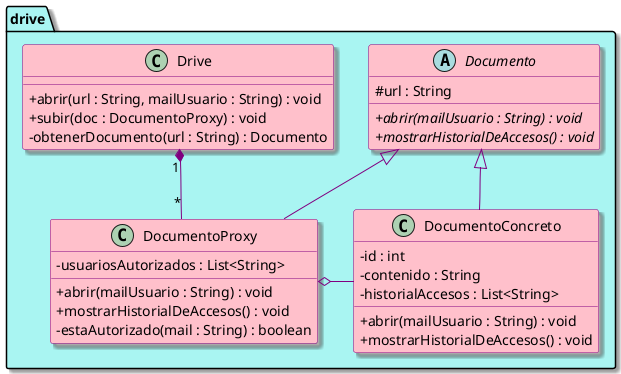@startuml
skinparam classAttributeIconSize 0
skinparam Shadowing true

skinparam class {
    ArrowColor Purple
    BackgroundColor Pink
    BorderColor Purple
}

skinparam note {
    BackgroundColor LightYellow
    BorderColor Purple
}

namespace drive #A9F5F2 {

    class Drive {
        + abrir(url : String, mailUsuario : String) : void
        + subir(doc : DocumentoProxy) : void
        - obtenerDocumento(url : String) : Documento
    }

    abstract class Documento {
        # url : String
        + {abstract} abrir(mailUsuario : String) : void
        + {abstract} mostrarHistorialDeAccesos() : void
    }

    class DocumentoProxy extends Documento {
        - usuariosAutorizados : List<String>
        + abrir(mailUsuario : String) : void
        + mostrarHistorialDeAccesos() : void
        - estaAutorizado(mail : String) : boolean
    }

    class DocumentoConcreto extends Documento {
        - id : int
        - contenido : String
        - historialAccesos : List<String>
        + abrir(mailUsuario : String) : void
        + mostrarHistorialDeAccesos() : void
    }

    DocumentoProxy o- DocumentoConcreto
    Drive "1" *-- "*" DocumentoProxy
}
@enduml